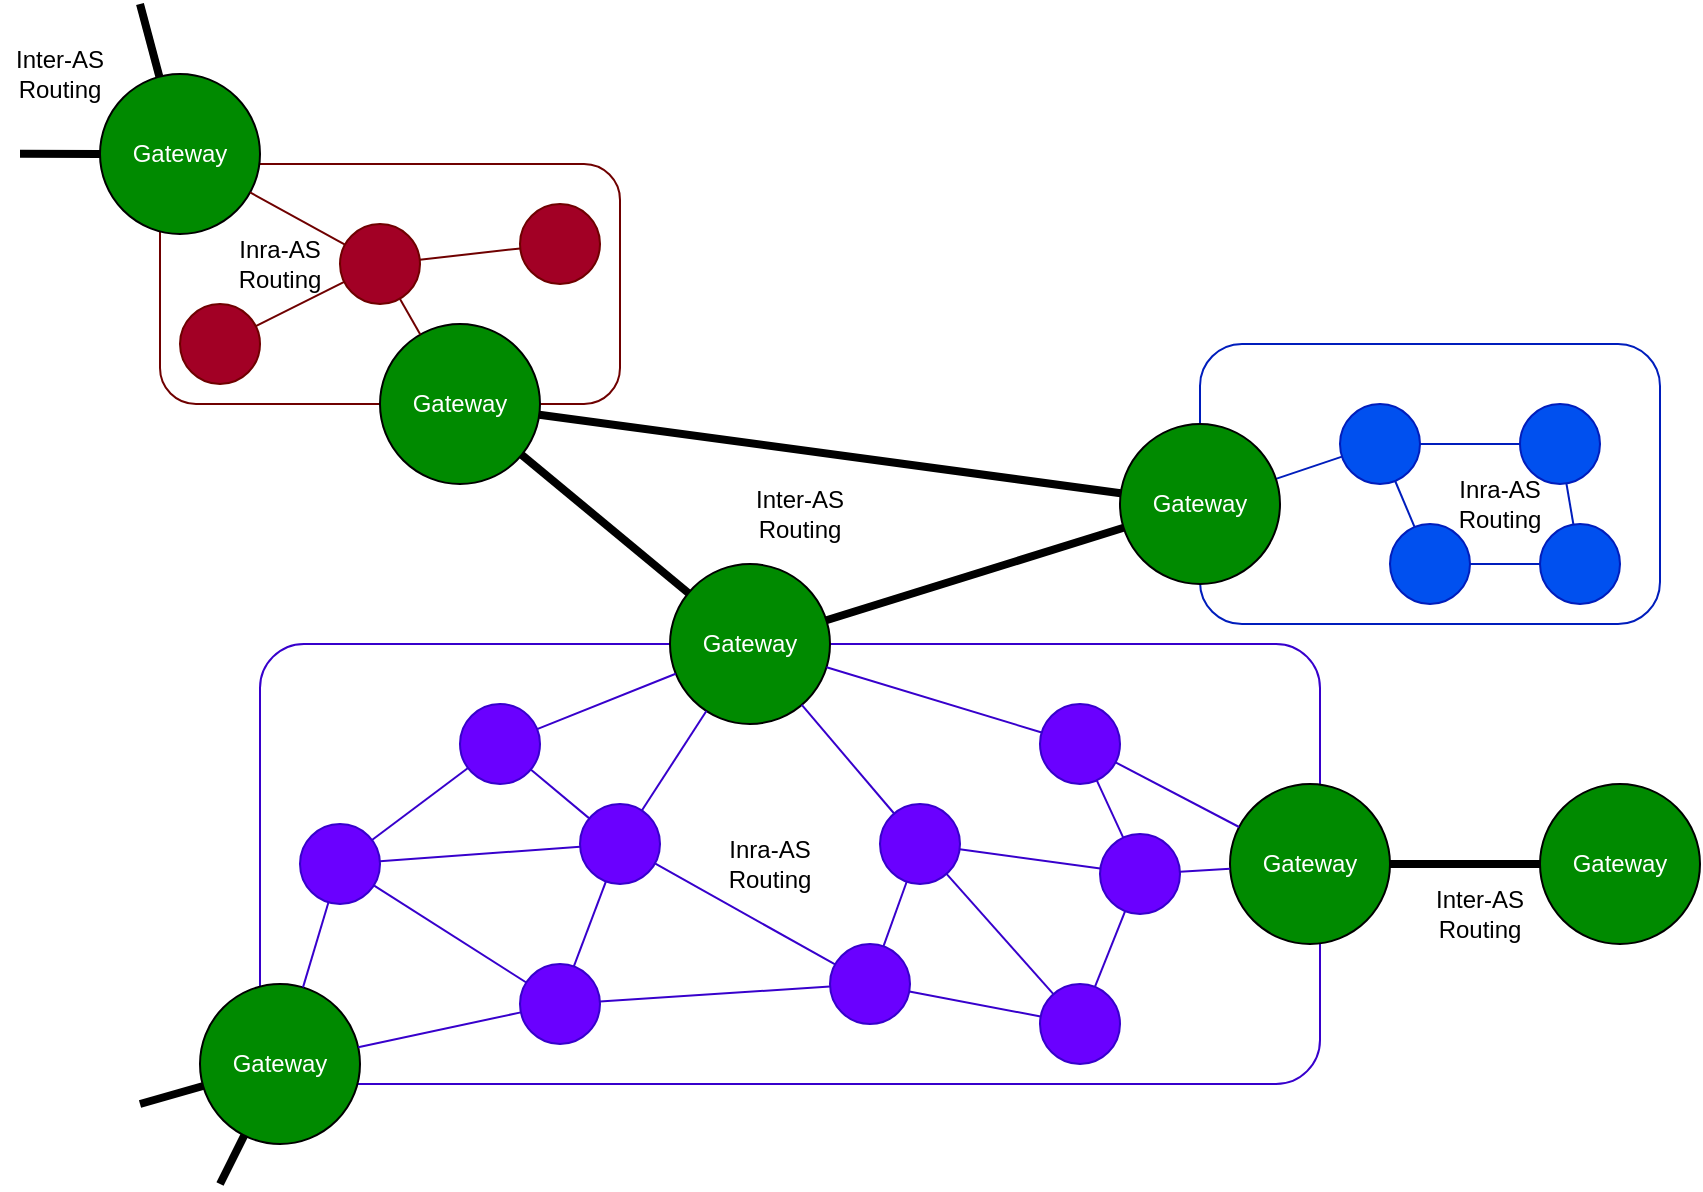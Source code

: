 <mxfile>
    <diagram id="F-_NpI22q5nISmZC87rg" name="Page-1">
        <mxGraphModel dx="2088" dy="2970" grid="1" gridSize="10" guides="1" tooltips="1" connect="1" arrows="1" fold="1" page="1" pageScale="1" pageWidth="850" pageHeight="1100" math="0" shadow="0">
            <root>
                <mxCell id="0"/>
                <mxCell id="1" parent="0"/>
                <mxCell id="43" value="" style="rounded=1;whiteSpace=wrap;html=1;fillColor=default;fontColor=#ffffff;strokeColor=#001DBC;" vertex="1" parent="1">
                    <mxGeometry x="560" y="130" width="230" height="140" as="geometry"/>
                </mxCell>
                <mxCell id="35" value="" style="rounded=1;whiteSpace=wrap;html=1;fillColor=default;fontColor=#ffffff;strokeColor=#6F0000;" vertex="1" parent="1">
                    <mxGeometry x="40" y="40" width="230" height="120" as="geometry"/>
                </mxCell>
                <mxCell id="2" value="" style="rounded=1;whiteSpace=wrap;html=1;arcSize=10;fillColor=default;fontColor=#ffffff;strokeColor=#3700CC;" vertex="1" parent="1">
                    <mxGeometry x="90" y="280" width="530" height="220" as="geometry"/>
                </mxCell>
                <mxCell id="33" style="edgeStyle=none;html=1;endArrow=none;endFill=0;strokeColor=#000000;fillColor=#008a00;strokeWidth=4;" edge="1" parent="1" source="3" target="30">
                    <mxGeometry relative="1" as="geometry"/>
                </mxCell>
                <mxCell id="3" value="Gateway" style="ellipse;whiteSpace=wrap;html=1;aspect=fixed;fillColor=#008a00;fontColor=#ffffff;strokeColor=#000000;" vertex="1" parent="1">
                    <mxGeometry x="295" y="240" width="80" height="80" as="geometry"/>
                </mxCell>
                <mxCell id="13" style="edgeStyle=none;html=1;endArrow=none;endFill=0;strokeColor=#3700CC;fillColor=#6a00ff;" edge="1" parent="1" source="4" target="5">
                    <mxGeometry relative="1" as="geometry"/>
                </mxCell>
                <mxCell id="14" style="edgeStyle=none;html=1;endArrow=none;endFill=0;strokeColor=#3700CC;fillColor=#6a00ff;" edge="1" parent="1" source="4" target="12">
                    <mxGeometry relative="1" as="geometry"/>
                </mxCell>
                <mxCell id="16" style="edgeStyle=none;html=1;endArrow=none;endFill=0;strokeColor=#3700CC;fillColor=#6a00ff;" edge="1" parent="1" source="4" target="7">
                    <mxGeometry relative="1" as="geometry"/>
                </mxCell>
                <mxCell id="4" value="" style="ellipse;whiteSpace=wrap;html=1;aspect=fixed;fillColor=#6a00ff;fontColor=#ffffff;strokeColor=#3700CC;" vertex="1" parent="1">
                    <mxGeometry x="110" y="370" width="40" height="40" as="geometry"/>
                </mxCell>
                <mxCell id="24" style="edgeStyle=none;html=1;endArrow=none;endFill=0;strokeColor=#3700CC;fillColor=#6a00ff;" edge="1" parent="1" source="5" target="7">
                    <mxGeometry relative="1" as="geometry"/>
                </mxCell>
                <mxCell id="25" style="edgeStyle=none;html=1;endArrow=none;endFill=0;strokeColor=#3700CC;fillColor=#6a00ff;" edge="1" parent="1" source="5" target="8">
                    <mxGeometry relative="1" as="geometry"/>
                </mxCell>
                <mxCell id="5" value="" style="ellipse;whiteSpace=wrap;html=1;aspect=fixed;fillColor=#6a00ff;fontColor=#ffffff;strokeColor=#3700CC;" vertex="1" parent="1">
                    <mxGeometry x="220" y="440" width="40" height="40" as="geometry"/>
                </mxCell>
                <mxCell id="18" style="edgeStyle=none;html=1;endArrow=none;endFill=0;strokeColor=#3700CC;fillColor=#6a00ff;" edge="1" parent="1" source="6" target="8">
                    <mxGeometry relative="1" as="geometry"/>
                </mxCell>
                <mxCell id="19" style="edgeStyle=none;html=1;endArrow=none;endFill=0;strokeColor=#3700CC;fillColor=#6a00ff;" edge="1" parent="1" source="6" target="10">
                    <mxGeometry relative="1" as="geometry"/>
                </mxCell>
                <mxCell id="23" style="edgeStyle=none;html=1;endArrow=none;endFill=0;strokeColor=#3700CC;fillColor=#6a00ff;" edge="1" parent="1" source="6" target="9">
                    <mxGeometry relative="1" as="geometry"/>
                </mxCell>
                <mxCell id="27" style="edgeStyle=none;html=1;endArrow=none;endFill=0;strokeColor=#3700CC;fillColor=#6a00ff;" edge="1" parent="1" source="6" target="3">
                    <mxGeometry relative="1" as="geometry"/>
                </mxCell>
                <mxCell id="6" value="" style="ellipse;whiteSpace=wrap;html=1;aspect=fixed;fillColor=#6a00ff;fontColor=#ffffff;strokeColor=#3700CC;" vertex="1" parent="1">
                    <mxGeometry x="400" y="360" width="40" height="40" as="geometry"/>
                </mxCell>
                <mxCell id="17" style="edgeStyle=none;html=1;endArrow=none;endFill=0;strokeColor=#3700CC;fillColor=#6a00ff;" edge="1" parent="1" source="7" target="8">
                    <mxGeometry relative="1" as="geometry"/>
                </mxCell>
                <mxCell id="26" style="edgeStyle=none;html=1;endArrow=none;endFill=0;strokeColor=#3700CC;fillColor=#6a00ff;" edge="1" parent="1" source="7" target="3">
                    <mxGeometry relative="1" as="geometry"/>
                </mxCell>
                <mxCell id="7" value="" style="ellipse;whiteSpace=wrap;html=1;aspect=fixed;fillColor=#6a00ff;fontColor=#ffffff;strokeColor=#3700CC;" vertex="1" parent="1">
                    <mxGeometry x="250" y="360" width="40" height="40" as="geometry"/>
                </mxCell>
                <mxCell id="20" style="edgeStyle=none;html=1;endArrow=none;endFill=0;strokeColor=#3700CC;fillColor=#6a00ff;" edge="1" parent="1" source="8" target="10">
                    <mxGeometry relative="1" as="geometry"/>
                </mxCell>
                <mxCell id="8" value="" style="ellipse;whiteSpace=wrap;html=1;aspect=fixed;fillColor=#6a00ff;fontColor=#ffffff;strokeColor=#3700CC;" vertex="1" parent="1">
                    <mxGeometry x="375" y="430" width="40" height="40" as="geometry"/>
                </mxCell>
                <mxCell id="9" value="" style="ellipse;whiteSpace=wrap;html=1;aspect=fixed;fillColor=#6a00ff;fontColor=#ffffff;strokeColor=#3700CC;" vertex="1" parent="1">
                    <mxGeometry x="510" y="375" width="40" height="40" as="geometry"/>
                </mxCell>
                <mxCell id="21" style="edgeStyle=none;html=1;endArrow=none;endFill=0;strokeColor=#3700CC;fillColor=#6a00ff;" edge="1" parent="1" source="10" target="9">
                    <mxGeometry relative="1" as="geometry"/>
                </mxCell>
                <mxCell id="10" value="" style="ellipse;whiteSpace=wrap;html=1;aspect=fixed;fillColor=#6a00ff;fontColor=#ffffff;strokeColor=#3700CC;" vertex="1" parent="1">
                    <mxGeometry x="480" y="450" width="40" height="40" as="geometry"/>
                </mxCell>
                <mxCell id="22" style="edgeStyle=none;html=1;endArrow=none;endFill=0;strokeColor=#3700CC;fillColor=#6a00ff;" edge="1" parent="1" source="11" target="9">
                    <mxGeometry relative="1" as="geometry"/>
                </mxCell>
                <mxCell id="28" style="edgeStyle=none;html=1;endArrow=none;endFill=0;strokeColor=#3700CC;fillColor=#6a00ff;" edge="1" parent="1" source="11" target="3">
                    <mxGeometry relative="1" as="geometry"/>
                </mxCell>
                <mxCell id="11" value="" style="ellipse;whiteSpace=wrap;html=1;aspect=fixed;fillColor=#6a00ff;fontColor=#ffffff;strokeColor=#3700CC;" vertex="1" parent="1">
                    <mxGeometry x="480" y="310" width="40" height="40" as="geometry"/>
                </mxCell>
                <mxCell id="15" style="edgeStyle=none;html=1;endArrow=none;endFill=0;strokeColor=#3700CC;fillColor=#6a00ff;" edge="1" parent="1" source="12" target="7">
                    <mxGeometry relative="1" as="geometry"/>
                </mxCell>
                <mxCell id="29" style="edgeStyle=none;html=1;endArrow=none;endFill=0;strokeColor=#3700CC;fillColor=#6a00ff;" edge="1" parent="1" source="12" target="3">
                    <mxGeometry relative="1" as="geometry"/>
                </mxCell>
                <mxCell id="12" value="" style="ellipse;whiteSpace=wrap;html=1;aspect=fixed;fillColor=#6a00ff;fontColor=#ffffff;strokeColor=#3700CC;" vertex="1" parent="1">
                    <mxGeometry x="190" y="310" width="40" height="40" as="geometry"/>
                </mxCell>
                <mxCell id="48" style="edgeStyle=none;html=1;endArrow=none;endFill=0;strokeColor=#001DBC;fillColor=#0050ef;" edge="1" parent="1" source="30" target="44">
                    <mxGeometry relative="1" as="geometry"/>
                </mxCell>
                <mxCell id="30" value="Gateway" style="ellipse;whiteSpace=wrap;html=1;aspect=fixed;fillColor=#008a00;fontColor=#ffffff;strokeColor=#000000;" vertex="1" parent="1">
                    <mxGeometry x="520" y="170" width="80" height="80" as="geometry"/>
                </mxCell>
                <mxCell id="32" style="edgeStyle=none;html=1;endArrow=none;endFill=0;strokeColor=#000000;fillColor=#008a00;strokeWidth=4;" edge="1" parent="1" source="31" target="3">
                    <mxGeometry relative="1" as="geometry"/>
                </mxCell>
                <mxCell id="34" style="edgeStyle=none;html=1;endArrow=none;endFill=0;strokeColor=#000000;fillColor=#008a00;strokeWidth=4;" edge="1" parent="1" source="31" target="30">
                    <mxGeometry relative="1" as="geometry"/>
                </mxCell>
                <mxCell id="31" value="Gateway" style="ellipse;whiteSpace=wrap;html=1;aspect=fixed;fillColor=#008a00;fontColor=#ffffff;strokeColor=#000000;" vertex="1" parent="1">
                    <mxGeometry x="150" y="120" width="80" height="80" as="geometry"/>
                </mxCell>
                <mxCell id="36" value="" style="ellipse;whiteSpace=wrap;html=1;aspect=fixed;fillColor=#a20025;fontColor=#ffffff;strokeColor=#6F0000;" vertex="1" parent="1">
                    <mxGeometry x="220" y="60" width="40" height="40" as="geometry"/>
                </mxCell>
                <mxCell id="39" style="edgeStyle=none;html=1;endArrow=none;endFill=0;strokeColor=#6F0000;fillColor=#a20025;" edge="1" parent="1" source="37" target="38">
                    <mxGeometry relative="1" as="geometry"/>
                </mxCell>
                <mxCell id="37" value="" style="ellipse;whiteSpace=wrap;html=1;aspect=fixed;fillColor=#a20025;fontColor=#ffffff;strokeColor=#6F0000;" vertex="1" parent="1">
                    <mxGeometry x="50" y="110" width="40" height="40" as="geometry"/>
                </mxCell>
                <mxCell id="40" style="edgeStyle=none;html=1;endArrow=none;endFill=0;strokeColor=#6F0000;fillColor=#a20025;" edge="1" parent="1" source="38" target="31">
                    <mxGeometry relative="1" as="geometry"/>
                </mxCell>
                <mxCell id="42" style="edgeStyle=none;html=1;endArrow=none;endFill=0;strokeColor=#6F0000;fillColor=#a20025;" edge="1" parent="1" source="38" target="36">
                    <mxGeometry relative="1" as="geometry"/>
                </mxCell>
                <mxCell id="38" value="" style="ellipse;whiteSpace=wrap;html=1;aspect=fixed;fillColor=#a20025;fontColor=#ffffff;strokeColor=#6F0000;" vertex="1" parent="1">
                    <mxGeometry x="130" y="70" width="40" height="40" as="geometry"/>
                </mxCell>
                <mxCell id="49" style="edgeStyle=none;html=1;endArrow=none;endFill=0;strokeColor=#001DBC;fillColor=#0050ef;" edge="1" parent="1" source="44" target="47">
                    <mxGeometry relative="1" as="geometry"/>
                </mxCell>
                <mxCell id="52" style="edgeStyle=none;html=1;endArrow=none;endFill=0;strokeColor=#001DBC;fillColor=#0050ef;" edge="1" parent="1" source="44" target="46">
                    <mxGeometry relative="1" as="geometry"/>
                </mxCell>
                <mxCell id="44" value="" style="ellipse;whiteSpace=wrap;html=1;aspect=fixed;fillColor=#0050ef;fontColor=#ffffff;strokeColor=#001DBC;" vertex="1" parent="1">
                    <mxGeometry x="630" y="160" width="40" height="40" as="geometry"/>
                </mxCell>
                <mxCell id="45" value="" style="ellipse;whiteSpace=wrap;html=1;aspect=fixed;fillColor=#0050ef;fontColor=#ffffff;strokeColor=#001DBC;" vertex="1" parent="1">
                    <mxGeometry x="730" y="220" width="40" height="40" as="geometry"/>
                </mxCell>
                <mxCell id="53" style="edgeStyle=none;html=1;endArrow=none;endFill=0;strokeColor=#001DBC;fillColor=#0050ef;" edge="1" parent="1" source="46" target="45">
                    <mxGeometry relative="1" as="geometry"/>
                </mxCell>
                <mxCell id="46" value="" style="ellipse;whiteSpace=wrap;html=1;aspect=fixed;fillColor=#0050ef;fontColor=#ffffff;strokeColor=#001DBC;" vertex="1" parent="1">
                    <mxGeometry x="720" y="160" width="40" height="40" as="geometry"/>
                </mxCell>
                <mxCell id="51" style="edgeStyle=none;html=1;endArrow=none;endFill=0;strokeColor=#001DBC;fillColor=#0050ef;" edge="1" parent="1" source="47" target="45">
                    <mxGeometry relative="1" as="geometry"/>
                </mxCell>
                <mxCell id="47" value="" style="ellipse;whiteSpace=wrap;html=1;aspect=fixed;fillColor=#0050ef;fontColor=#ffffff;strokeColor=#001DBC;" vertex="1" parent="1">
                    <mxGeometry x="655" y="220" width="40" height="40" as="geometry"/>
                </mxCell>
                <mxCell id="54" value="Inter-AS Routing" style="text;html=1;strokeColor=none;fillColor=none;align=center;verticalAlign=middle;whiteSpace=wrap;rounded=0;" vertex="1" parent="1">
                    <mxGeometry x="330" y="200" width="60" height="30" as="geometry"/>
                </mxCell>
                <mxCell id="55" value="Inra-AS Routing" style="text;html=1;strokeColor=none;fillColor=none;align=center;verticalAlign=middle;whiteSpace=wrap;rounded=0;" vertex="1" parent="1">
                    <mxGeometry x="315" y="375" width="60" height="30" as="geometry"/>
                </mxCell>
                <mxCell id="56" value="Inra-AS Routing" style="text;html=1;strokeColor=none;fillColor=none;align=center;verticalAlign=middle;whiteSpace=wrap;rounded=0;" vertex="1" parent="1">
                    <mxGeometry x="70" y="75" width="60" height="30" as="geometry"/>
                </mxCell>
                <mxCell id="57" value="Inra-AS Routing" style="text;html=1;strokeColor=none;fillColor=none;align=center;verticalAlign=middle;whiteSpace=wrap;rounded=0;" vertex="1" parent="1">
                    <mxGeometry x="680" y="195" width="60" height="30" as="geometry"/>
                </mxCell>
                <mxCell id="61" style="edgeStyle=none;html=1;exitX=1;exitY=0.5;exitDx=0;exitDy=0;entryX=0;entryY=0.5;entryDx=0;entryDy=0;endArrow=none;endFill=0;strokeColor=#000000;strokeWidth=4;" edge="1" parent="1" source="59" target="60">
                    <mxGeometry relative="1" as="geometry"/>
                </mxCell>
                <mxCell id="59" value="Gateway" style="ellipse;whiteSpace=wrap;html=1;aspect=fixed;fillColor=#008a00;fontColor=#ffffff;strokeColor=#000000;" vertex="1" parent="1">
                    <mxGeometry x="575" y="350" width="80" height="80" as="geometry"/>
                </mxCell>
                <mxCell id="60" value="Gateway" style="ellipse;whiteSpace=wrap;html=1;aspect=fixed;fillColor=#008a00;fontColor=#ffffff;strokeColor=#000000;" vertex="1" parent="1">
                    <mxGeometry x="730" y="350" width="80" height="80" as="geometry"/>
                </mxCell>
                <mxCell id="63" style="edgeStyle=none;html=1;endArrow=none;endFill=0;strokeColor=#3700CC;fillColor=#6a00ff;" edge="1" parent="1" source="9" target="59">
                    <mxGeometry relative="1" as="geometry">
                        <mxPoint x="449.831" y="392.593" as="sourcePoint"/>
                        <mxPoint x="520.172" y="402.381" as="targetPoint"/>
                    </mxGeometry>
                </mxCell>
                <mxCell id="64" style="edgeStyle=none;html=1;endArrow=none;endFill=0;strokeColor=#3700CC;fillColor=#6a00ff;" edge="1" parent="1" source="11" target="59">
                    <mxGeometry relative="1" as="geometry">
                        <mxPoint x="559.979" y="404.078" as="sourcePoint"/>
                        <mxPoint x="585.065" y="402.273" as="targetPoint"/>
                    </mxGeometry>
                </mxCell>
                <mxCell id="68" style="edgeStyle=none;html=1;exitX=0;exitY=0.5;exitDx=0;exitDy=0;endArrow=none;endFill=0;strokeColor=#000000;strokeWidth=4;" edge="1" parent="1" source="65">
                    <mxGeometry relative="1" as="geometry">
                        <mxPoint x="-30" y="34.828" as="targetPoint"/>
                    </mxGeometry>
                </mxCell>
                <mxCell id="69" style="edgeStyle=none;html=1;endArrow=none;endFill=0;strokeColor=#000000;strokeWidth=4;" edge="1" parent="1" source="65">
                    <mxGeometry relative="1" as="geometry">
                        <mxPoint x="30.0" y="-40" as="targetPoint"/>
                    </mxGeometry>
                </mxCell>
                <mxCell id="65" value="Gateway" style="ellipse;whiteSpace=wrap;html=1;aspect=fixed;fillColor=#008a00;fontColor=#ffffff;strokeColor=#000000;" vertex="1" parent="1">
                    <mxGeometry x="10" y="-5" width="80" height="80" as="geometry"/>
                </mxCell>
                <mxCell id="66" style="edgeStyle=none;html=1;endArrow=none;endFill=0;strokeColor=#6F0000;fillColor=#a20025;" edge="1" parent="1" source="65" target="38">
                    <mxGeometry relative="1" as="geometry">
                        <mxPoint x="179.882" y="97.835" as="sourcePoint"/>
                        <mxPoint x="230.115" y="92.141" as="targetPoint"/>
                    </mxGeometry>
                </mxCell>
                <mxCell id="70" value="Inter-AS Routing" style="text;html=1;strokeColor=none;fillColor=none;align=center;verticalAlign=middle;whiteSpace=wrap;rounded=0;" vertex="1" parent="1">
                    <mxGeometry x="670" y="400" width="60" height="30" as="geometry"/>
                </mxCell>
                <mxCell id="71" value="Inter-AS Routing" style="text;html=1;strokeColor=none;fillColor=none;align=center;verticalAlign=middle;whiteSpace=wrap;rounded=0;" vertex="1" parent="1">
                    <mxGeometry x="-40" y="-20" width="60" height="30" as="geometry"/>
                </mxCell>
                <mxCell id="75" style="edgeStyle=none;html=1;endArrow=none;endFill=0;strokeColor=#000000;strokeWidth=4;" edge="1" parent="1" source="72">
                    <mxGeometry relative="1" as="geometry">
                        <mxPoint x="70" y="550" as="targetPoint"/>
                    </mxGeometry>
                </mxCell>
                <mxCell id="76" style="edgeStyle=none;html=1;endArrow=none;endFill=0;strokeColor=#000000;strokeWidth=4;" edge="1" parent="1" source="72">
                    <mxGeometry relative="1" as="geometry">
                        <mxPoint x="30" y="510" as="targetPoint"/>
                    </mxGeometry>
                </mxCell>
                <mxCell id="72" value="Gateway" style="ellipse;whiteSpace=wrap;html=1;aspect=fixed;fillColor=#008a00;fontColor=#ffffff;strokeColor=#000000;" vertex="1" parent="1">
                    <mxGeometry x="60" y="450" width="80" height="80" as="geometry"/>
                </mxCell>
                <mxCell id="73" style="edgeStyle=none;html=1;endArrow=none;endFill=0;strokeColor=#3700CC;fillColor=#6a00ff;" edge="1" parent="1" source="4" target="72">
                    <mxGeometry relative="1" as="geometry">
                        <mxPoint x="156.925" y="410.656" as="sourcePoint"/>
                        <mxPoint x="233.118" y="459.276" as="targetPoint"/>
                    </mxGeometry>
                </mxCell>
                <mxCell id="74" style="edgeStyle=none;html=1;endArrow=none;endFill=0;strokeColor=#3700CC;fillColor=#6a00ff;" edge="1" parent="1" source="5" target="72">
                    <mxGeometry relative="1" as="geometry">
                        <mxPoint x="134.194" y="419.139" as="sourcePoint"/>
                        <mxPoint x="121.373" y="461.651" as="targetPoint"/>
                    </mxGeometry>
                </mxCell>
            </root>
        </mxGraphModel>
    </diagram>
</mxfile>